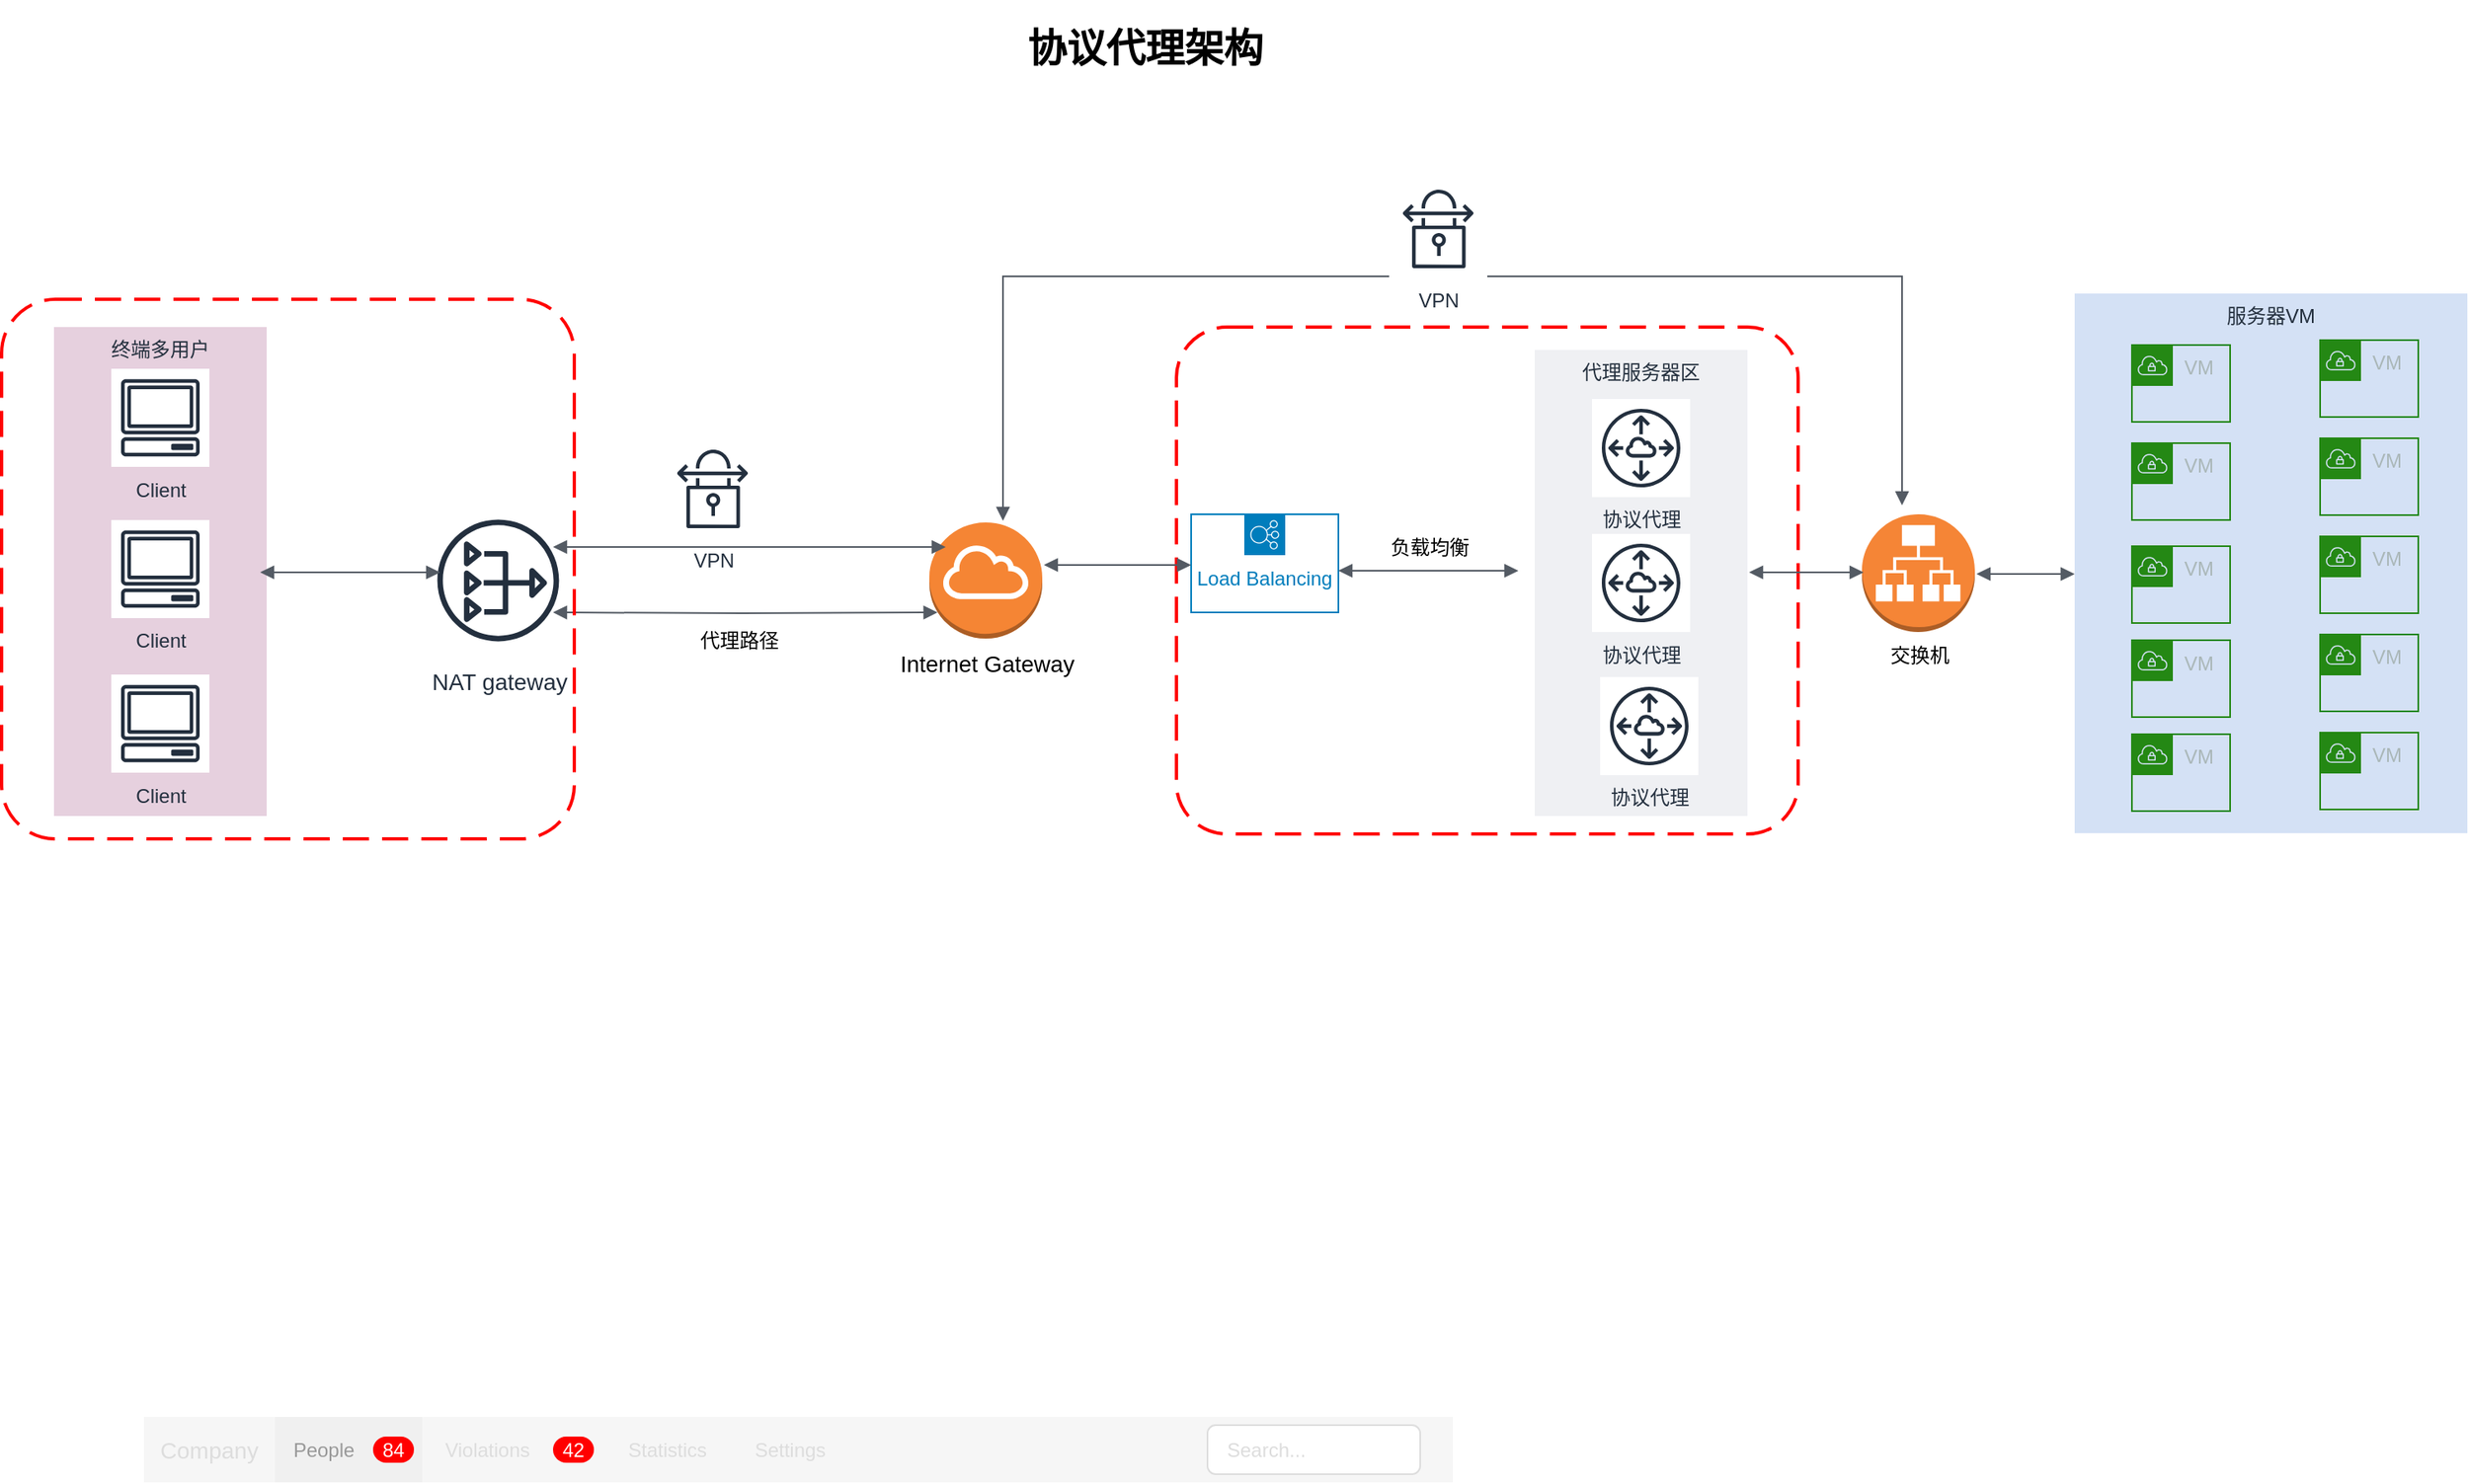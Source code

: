 <mxfile version="10.7.7" type="github"><diagram id="OQME5kvkdqZoWwh6ifVu" name="Page-1"><mxGraphModel dx="1634" dy="765" grid="0" gridSize="10" guides="1" tooltips="1" connect="1" arrows="1" fold="1" page="1" pageScale="1" pageWidth="1100" pageHeight="850" math="0" shadow="0"><root><mxCell id="0"/><mxCell id="1" parent="0"/><mxCell id="odGlcnNstbl4-0ZBr0eb-1" value="服务器VM" style="fillColor=#D4E1F5;strokeColor=none;dashed=0;verticalAlign=top;fontStyle=0;fontColor=#232F3D;" vertex="1" parent="1"><mxGeometry x="1329" y="229.5" width="240" height="330" as="geometry"/></mxCell><mxCell id="odGlcnNstbl4-0ZBr0eb-2" value="终端多用户" style="fillColor=#E6D0DE;strokeColor=none;dashed=0;verticalAlign=top;fontStyle=0;fontColor=#232F3D;" vertex="1" parent="1"><mxGeometry x="94" y="250" width="130" height="299" as="geometry"/></mxCell><mxCell id="odGlcnNstbl4-0ZBr0eb-3" value="Load Balancing" style="outlineConnect=0;gradientColor=none;html=1;whiteSpace=wrap;fontSize=12;fontStyle=0;shape=mxgraph.aws4.groupCenter;grIcon=mxgraph.aws4.group_elastic_load_balancing;grStroke=1;strokeColor=#007DBC;fillColor=none;verticalAlign=top;align=center;fontColor=#007DBC;dashed=0;spacingTop=25;" vertex="1" parent="1"><mxGeometry x="789" y="364.5" width="90" height="60" as="geometry"/></mxCell><mxCell id="odGlcnNstbl4-0ZBr0eb-5" value="" style="html=1;shadow=0;dashed=0;shape=mxgraph.bootstrap.rect;fillColor=#f6f6f6;strokeColor=none;whiteSpace=wrap;" vertex="1" parent="1"><mxGeometry x="149" y="916.5" width="800" height="40" as="geometry"/></mxCell><mxCell id="odGlcnNstbl4-0ZBr0eb-6" value="Company" style="html=1;shadow=0;dashed=0;fillColor=none;strokeColor=none;shape=mxgraph.bootstrap.rect;fontColor=#dddddd;fontSize=14;whiteSpace=wrap;" vertex="1" parent="odGlcnNstbl4-0ZBr0eb-5"><mxGeometry width="80" height="40" as="geometry"/></mxCell><mxCell id="odGlcnNstbl4-0ZBr0eb-7" value="People" style="html=1;shadow=0;dashed=0;shape=mxgraph.bootstrap.rect;fillColor=#f0f0f0;strokeColor=none;fontColor=#999999;spacingRight=30;whiteSpace=wrap;" vertex="1" parent="odGlcnNstbl4-0ZBr0eb-5"><mxGeometry x="80" width="90" height="40" as="geometry"/></mxCell><mxCell id="odGlcnNstbl4-0ZBr0eb-8" value="84" style="html=1;shadow=0;dashed=0;shape=mxgraph.bootstrap.rrect;rSize=8;fillColor=#ff0000;strokeColor=none;fontColor=#ffffff;whiteSpace=wrap;" vertex="1" parent="odGlcnNstbl4-0ZBr0eb-7"><mxGeometry x="1" y="0.5" width="25" height="16" relative="1" as="geometry"><mxPoint x="-30" y="-8" as="offset"/></mxGeometry></mxCell><mxCell id="odGlcnNstbl4-0ZBr0eb-9" value="Violations" style="html=1;shadow=0;dashed=0;fillColor=none;strokeColor=none;shape=mxgraph.bootstrap.rect;fontColor=#dddddd;spacingRight=30;whiteSpace=wrap;" vertex="1" parent="odGlcnNstbl4-0ZBr0eb-5"><mxGeometry x="170" width="110" height="40" as="geometry"/></mxCell><mxCell id="odGlcnNstbl4-0ZBr0eb-10" value="42" style="html=1;shadow=0;dashed=0;shape=mxgraph.bootstrap.rrect;rSize=8;fillColor=#ff0000;strokeColor=none;fontColor=#ffffff;whiteSpace=wrap;" vertex="1" parent="odGlcnNstbl4-0ZBr0eb-9"><mxGeometry x="1" y="0.5" width="25" height="16" relative="1" as="geometry"><mxPoint x="-30" y="-8" as="offset"/></mxGeometry></mxCell><mxCell id="odGlcnNstbl4-0ZBr0eb-11" value="Statistics" style="html=1;shadow=0;dashed=0;fillColor=none;strokeColor=none;shape=mxgraph.bootstrap.rect;fontColor=#dddddd;whiteSpace=wrap;" vertex="1" parent="odGlcnNstbl4-0ZBr0eb-5"><mxGeometry x="280" width="80" height="40" as="geometry"/></mxCell><mxCell id="odGlcnNstbl4-0ZBr0eb-12" value="Settings" style="html=1;shadow=0;dashed=0;fillColor=none;strokeColor=none;shape=mxgraph.bootstrap.rect;fontColor=#dddddd;whiteSpace=wrap;" vertex="1" parent="odGlcnNstbl4-0ZBr0eb-5"><mxGeometry x="360" width="70" height="40" as="geometry"/></mxCell><mxCell id="odGlcnNstbl4-0ZBr0eb-13" value="Search..." style="html=1;shadow=0;dashed=0;shape=mxgraph.bootstrap.rrect;rSize=5;fillColor=#ffffff;strokeColor=#dddddd;fontColor=#dddddd;align=left;spacingLeft=10;whiteSpace=wrap;" vertex="1" parent="odGlcnNstbl4-0ZBr0eb-5"><mxGeometry x="650" y="5" width="130" height="30" as="geometry"/></mxCell><mxCell id="odGlcnNstbl4-0ZBr0eb-16" value="&lt;font style=&quot;font-size: 14px&quot;&gt;Internet Gateway&lt;/font&gt;" style="outlineConnect=0;dashed=0;verticalLabelPosition=bottom;verticalAlign=top;align=center;html=1;shape=mxgraph.aws3.internet_gateway;fillColor=#F58534;gradientColor=none;" vertex="1" parent="1"><mxGeometry x="629" y="369.5" width="69" height="71" as="geometry"/></mxCell><mxCell id="odGlcnNstbl4-0ZBr0eb-17" value="Client" style="outlineConnect=0;fontColor=#232F3E;gradientColor=none;strokeColor=#232F3E;fillColor=#ffffff;dashed=0;verticalLabelPosition=bottom;verticalAlign=top;align=center;html=1;fontSize=12;fontStyle=0;aspect=fixed;shape=mxgraph.aws4.resourceIcon;resIcon=mxgraph.aws4.client;" vertex="1" parent="1"><mxGeometry x="129" y="275.5" width="60" height="60" as="geometry"/></mxCell><mxCell id="odGlcnNstbl4-0ZBr0eb-18" value="VPN&lt;br&gt;" style="outlineConnect=0;fontColor=#232F3E;gradientColor=none;strokeColor=#232F3E;fillColor=#ffffff;dashed=0;verticalLabelPosition=bottom;verticalAlign=top;align=center;html=1;fontSize=12;fontStyle=0;aspect=fixed;shape=mxgraph.aws4.resourceIcon;resIcon=mxgraph.aws4.vpn_connection;" vertex="1" parent="1"><mxGeometry x="466.5" y="319" width="60" height="60" as="geometry"/></mxCell><mxCell id="odGlcnNstbl4-0ZBr0eb-19" value="&lt;font style=&quot;font-size: 14px&quot;&gt;NAT gateway&lt;/font&gt;" style="outlineConnect=0;fontColor=#232F3E;gradientColor=none;strokeColor=#232F3E;fillColor=#ffffff;dashed=0;verticalLabelPosition=bottom;verticalAlign=top;align=center;html=1;fontSize=12;fontStyle=0;aspect=fixed;shape=mxgraph.aws4.resourceIcon;resIcon=mxgraph.aws4.nat_gateway;" vertex="1" parent="1"><mxGeometry x="319" y="358.5" width="93" height="93" as="geometry"/></mxCell><mxCell id="odGlcnNstbl4-0ZBr0eb-20" value="Client" style="outlineConnect=0;fontColor=#232F3E;gradientColor=none;strokeColor=#232F3E;fillColor=#ffffff;dashed=0;verticalLabelPosition=bottom;verticalAlign=top;align=center;html=1;fontSize=12;fontStyle=0;aspect=fixed;shape=mxgraph.aws4.resourceIcon;resIcon=mxgraph.aws4.client;" vertex="1" parent="1"><mxGeometry x="129" y="368" width="60" height="60" as="geometry"/></mxCell><mxCell id="odGlcnNstbl4-0ZBr0eb-21" value="Client" style="outlineConnect=0;fontColor=#232F3E;gradientColor=none;strokeColor=#232F3E;fillColor=#ffffff;dashed=0;verticalLabelPosition=bottom;verticalAlign=top;align=center;html=1;fontSize=12;fontStyle=0;aspect=fixed;shape=mxgraph.aws4.resourceIcon;resIcon=mxgraph.aws4.client;" vertex="1" parent="1"><mxGeometry x="129" y="462.5" width="60" height="60" as="geometry"/></mxCell><mxCell id="odGlcnNstbl4-0ZBr0eb-26" value="" style="edgeStyle=orthogonalEdgeStyle;html=1;endArrow=block;elbow=vertical;startArrow=block;startFill=1;endFill=1;strokeColor=#545B64;rounded=0;" edge="1" parent="1"><mxGeometry width="100" relative="1" as="geometry"><mxPoint x="399" y="384.5" as="sourcePoint"/><mxPoint x="639" y="384.5" as="targetPoint"/></mxGeometry></mxCell><mxCell id="odGlcnNstbl4-0ZBr0eb-28" value="" style="edgeStyle=orthogonalEdgeStyle;html=1;endArrow=block;elbow=vertical;startArrow=block;startFill=1;endFill=1;strokeColor=#545B64;rounded=0;entryX=0.072;entryY=0.775;entryDx=0;entryDy=0;entryPerimeter=0;" edge="1" parent="1" target="odGlcnNstbl4-0ZBr0eb-16"><mxGeometry width="100" relative="1" as="geometry"><mxPoint x="399" y="424.5" as="sourcePoint"/><mxPoint x="429" y="426.5" as="targetPoint"/></mxGeometry></mxCell><mxCell id="odGlcnNstbl4-0ZBr0eb-29" value="VM" style="points=[[0,0],[0.25,0],[0.5,0],[0.75,0],[1,0],[1,0.25],[1,0.5],[1,0.75],[1,1],[0.75,1],[0.5,1],[0.25,1],[0,1],[0,0.75],[0,0.5],[0,0.25]];outlineConnect=0;gradientColor=none;html=1;whiteSpace=wrap;fontSize=12;fontStyle=0;shape=mxgraph.aws4.group;grIcon=mxgraph.aws4.group_vpc;strokeColor=#248814;fillColor=none;verticalAlign=top;align=left;spacingLeft=30;fontColor=#AAB7B8;dashed=0;" vertex="1" parent="1"><mxGeometry x="1364" y="261" width="60" height="47" as="geometry"/></mxCell><mxCell id="odGlcnNstbl4-0ZBr0eb-30" value="VM" style="points=[[0,0],[0.25,0],[0.5,0],[0.75,0],[1,0],[1,0.25],[1,0.5],[1,0.75],[1,1],[0.75,1],[0.5,1],[0.25,1],[0,1],[0,0.75],[0,0.5],[0,0.25]];outlineConnect=0;gradientColor=none;html=1;whiteSpace=wrap;fontSize=12;fontStyle=0;shape=mxgraph.aws4.group;grIcon=mxgraph.aws4.group_vpc;strokeColor=#248814;fillColor=none;verticalAlign=top;align=left;spacingLeft=30;fontColor=#AAB7B8;dashed=0;" vertex="1" parent="1"><mxGeometry x="1364" y="321" width="60" height="47" as="geometry"/></mxCell><mxCell id="odGlcnNstbl4-0ZBr0eb-31" value="VM" style="points=[[0,0],[0.25,0],[0.5,0],[0.75,0],[1,0],[1,0.25],[1,0.5],[1,0.75],[1,1],[0.75,1],[0.5,1],[0.25,1],[0,1],[0,0.75],[0,0.5],[0,0.25]];outlineConnect=0;gradientColor=none;html=1;whiteSpace=wrap;fontSize=12;fontStyle=0;shape=mxgraph.aws4.group;grIcon=mxgraph.aws4.group_vpc;strokeColor=#248814;fillColor=none;verticalAlign=top;align=left;spacingLeft=30;fontColor=#AAB7B8;dashed=0;" vertex="1" parent="1"><mxGeometry x="1364" y="384" width="60" height="47" as="geometry"/></mxCell><mxCell id="odGlcnNstbl4-0ZBr0eb-32" value="VM" style="points=[[0,0],[0.25,0],[0.5,0],[0.75,0],[1,0],[1,0.25],[1,0.5],[1,0.75],[1,1],[0.75,1],[0.5,1],[0.25,1],[0,1],[0,0.75],[0,0.5],[0,0.25]];outlineConnect=0;gradientColor=none;html=1;whiteSpace=wrap;fontSize=12;fontStyle=0;shape=mxgraph.aws4.group;grIcon=mxgraph.aws4.group_vpc;strokeColor=#248814;fillColor=none;verticalAlign=top;align=left;spacingLeft=30;fontColor=#AAB7B8;dashed=0;" vertex="1" parent="1"><mxGeometry x="1364" y="441.5" width="60" height="47" as="geometry"/></mxCell><mxCell id="odGlcnNstbl4-0ZBr0eb-33" value="VM" style="points=[[0,0],[0.25,0],[0.5,0],[0.75,0],[1,0],[1,0.25],[1,0.5],[1,0.75],[1,1],[0.75,1],[0.5,1],[0.25,1],[0,1],[0,0.75],[0,0.5],[0,0.25]];outlineConnect=0;gradientColor=none;html=1;whiteSpace=wrap;fontSize=12;fontStyle=0;shape=mxgraph.aws4.group;grIcon=mxgraph.aws4.group_vpc;strokeColor=#248814;fillColor=none;verticalAlign=top;align=left;spacingLeft=30;fontColor=#AAB7B8;dashed=0;" vertex="1" parent="1"><mxGeometry x="1364" y="499" width="60" height="47" as="geometry"/></mxCell><mxCell id="odGlcnNstbl4-0ZBr0eb-34" value="代理服务器区" style="fillColor=#EFF0F3;strokeColor=none;dashed=0;verticalAlign=top;fontStyle=0;fontColor=#232F3D;" vertex="1" parent="1"><mxGeometry x="999" y="264" width="130" height="285" as="geometry"/></mxCell><mxCell id="odGlcnNstbl4-0ZBr0eb-35" value="协议代理&lt;br&gt;" style="outlineConnect=0;fontColor=#232F3E;gradientColor=none;strokeColor=#232F3E;fillColor=#ffffff;dashed=0;verticalLabelPosition=bottom;verticalAlign=top;align=center;html=1;fontSize=12;fontStyle=0;aspect=fixed;shape=mxgraph.aws4.resourceIcon;resIcon=mxgraph.aws4.peering;" vertex="1" parent="1"><mxGeometry x="1034" y="294" width="60" height="60" as="geometry"/></mxCell><mxCell id="odGlcnNstbl4-0ZBr0eb-36" value="协议代理&lt;br&gt;" style="outlineConnect=0;fontColor=#232F3E;gradientColor=none;strokeColor=#232F3E;fillColor=#ffffff;dashed=0;verticalLabelPosition=bottom;verticalAlign=top;align=center;html=1;fontSize=12;fontStyle=0;aspect=fixed;shape=mxgraph.aws4.resourceIcon;resIcon=mxgraph.aws4.peering;" vertex="1" parent="1"><mxGeometry x="1039" y="464" width="60" height="60" as="geometry"/></mxCell><mxCell id="odGlcnNstbl4-0ZBr0eb-37" value="协议代理&lt;br&gt;" style="outlineConnect=0;fontColor=#232F3E;gradientColor=none;strokeColor=#232F3E;fillColor=#ffffff;dashed=0;verticalLabelPosition=bottom;verticalAlign=top;align=center;html=1;fontSize=12;fontStyle=0;aspect=fixed;shape=mxgraph.aws4.resourceIcon;resIcon=mxgraph.aws4.peering;" vertex="1" parent="1"><mxGeometry x="1034" y="376.5" width="60" height="60" as="geometry"/></mxCell><mxCell id="odGlcnNstbl4-0ZBr0eb-38" value="交换机" style="outlineConnect=0;dashed=0;verticalLabelPosition=bottom;verticalAlign=top;align=center;html=1;shape=mxgraph.aws3.application_load_balancer;fillColor=#F58536;gradientColor=none;" vertex="1" parent="1"><mxGeometry x="1199" y="364.5" width="69" height="72" as="geometry"/></mxCell><mxCell id="odGlcnNstbl4-0ZBr0eb-39" value="VM" style="points=[[0,0],[0.25,0],[0.5,0],[0.75,0],[1,0],[1,0.25],[1,0.5],[1,0.75],[1,1],[0.75,1],[0.5,1],[0.25,1],[0,1],[0,0.75],[0,0.5],[0,0.25]];outlineConnect=0;gradientColor=none;html=1;whiteSpace=wrap;fontSize=12;fontStyle=0;shape=mxgraph.aws4.group;grIcon=mxgraph.aws4.group_vpc;strokeColor=#248814;fillColor=none;verticalAlign=top;align=left;spacingLeft=30;fontColor=#AAB7B8;dashed=0;" vertex="1" parent="1"><mxGeometry x="1479" y="258" width="60" height="47" as="geometry"/></mxCell><mxCell id="odGlcnNstbl4-0ZBr0eb-40" value="VM" style="points=[[0,0],[0.25,0],[0.5,0],[0.75,0],[1,0],[1,0.25],[1,0.5],[1,0.75],[1,1],[0.75,1],[0.5,1],[0.25,1],[0,1],[0,0.75],[0,0.5],[0,0.25]];outlineConnect=0;gradientColor=none;html=1;whiteSpace=wrap;fontSize=12;fontStyle=0;shape=mxgraph.aws4.group;grIcon=mxgraph.aws4.group_vpc;strokeColor=#248814;fillColor=none;verticalAlign=top;align=left;spacingLeft=30;fontColor=#AAB7B8;dashed=0;" vertex="1" parent="1"><mxGeometry x="1479" y="318" width="60" height="47" as="geometry"/></mxCell><mxCell id="odGlcnNstbl4-0ZBr0eb-41" value="VM" style="points=[[0,0],[0.25,0],[0.5,0],[0.75,0],[1,0],[1,0.25],[1,0.5],[1,0.75],[1,1],[0.75,1],[0.5,1],[0.25,1],[0,1],[0,0.75],[0,0.5],[0,0.25]];outlineConnect=0;gradientColor=none;html=1;whiteSpace=wrap;fontSize=12;fontStyle=0;shape=mxgraph.aws4.group;grIcon=mxgraph.aws4.group_vpc;strokeColor=#248814;fillColor=none;verticalAlign=top;align=left;spacingLeft=30;fontColor=#AAB7B8;dashed=0;" vertex="1" parent="1"><mxGeometry x="1479" y="378" width="60" height="47" as="geometry"/></mxCell><mxCell id="odGlcnNstbl4-0ZBr0eb-42" value="VM" style="points=[[0,0],[0.25,0],[0.5,0],[0.75,0],[1,0],[1,0.25],[1,0.5],[1,0.75],[1,1],[0.75,1],[0.5,1],[0.25,1],[0,1],[0,0.75],[0,0.5],[0,0.25]];outlineConnect=0;gradientColor=none;html=1;whiteSpace=wrap;fontSize=12;fontStyle=0;shape=mxgraph.aws4.group;grIcon=mxgraph.aws4.group_vpc;strokeColor=#248814;fillColor=none;verticalAlign=top;align=left;spacingLeft=30;fontColor=#AAB7B8;dashed=0;" vertex="1" parent="1"><mxGeometry x="1479" y="438" width="60" height="47" as="geometry"/></mxCell><mxCell id="odGlcnNstbl4-0ZBr0eb-43" value="VM" style="points=[[0,0],[0.25,0],[0.5,0],[0.75,0],[1,0],[1,0.25],[1,0.5],[1,0.75],[1,1],[0.75,1],[0.5,1],[0.25,1],[0,1],[0,0.75],[0,0.5],[0,0.25]];outlineConnect=0;gradientColor=none;html=1;whiteSpace=wrap;fontSize=12;fontStyle=0;shape=mxgraph.aws4.group;grIcon=mxgraph.aws4.group_vpc;strokeColor=#248814;fillColor=none;verticalAlign=top;align=left;spacingLeft=30;fontColor=#AAB7B8;dashed=0;" vertex="1" parent="1"><mxGeometry x="1479" y="498" width="60" height="47" as="geometry"/></mxCell><mxCell id="odGlcnNstbl4-0ZBr0eb-46" value="" style="edgeStyle=orthogonalEdgeStyle;html=1;endArrow=block;elbow=vertical;startArrow=block;startFill=1;endFill=1;strokeColor=#545B64;rounded=0;" edge="1" parent="1"><mxGeometry width="100" relative="1" as="geometry"><mxPoint x="1269" y="401" as="sourcePoint"/><mxPoint x="1329" y="401" as="targetPoint"/></mxGeometry></mxCell><mxCell id="odGlcnNstbl4-0ZBr0eb-50" value="" style="edgeStyle=orthogonalEdgeStyle;html=1;endArrow=block;elbow=vertical;startArrow=block;startFill=1;endFill=1;strokeColor=#545B64;rounded=0;" edge="1" parent="1"><mxGeometry width="100" relative="1" as="geometry"><mxPoint x="879" y="399" as="sourcePoint"/><mxPoint x="989" y="399" as="targetPoint"/></mxGeometry></mxCell><mxCell id="odGlcnNstbl4-0ZBr0eb-53" value="代理路径" style="text;html=1;strokeColor=none;fillColor=none;align=center;verticalAlign=middle;whiteSpace=wrap;rounded=0;" vertex="1" parent="1"><mxGeometry x="477" y="431.5" width="72" height="20" as="geometry"/></mxCell><mxCell id="odGlcnNstbl4-0ZBr0eb-54" value="" style="rounded=1;arcSize=10;dashed=1;strokeColor=#ff0000;fillColor=none;gradientColor=none;dashPattern=8 4;strokeWidth=2;" vertex="1" parent="1"><mxGeometry x="780" y="250" width="380" height="310" as="geometry"/></mxCell><mxCell id="odGlcnNstbl4-0ZBr0eb-56" value="负载均衡" style="text;html=1;strokeColor=none;fillColor=none;align=center;verticalAlign=middle;whiteSpace=wrap;rounded=0;" vertex="1" parent="1"><mxGeometry x="910" y="374.5" width="50" height="20" as="geometry"/></mxCell><mxCell id="odGlcnNstbl4-0ZBr0eb-58" value="&lt;h1&gt;协议代理架构&lt;/h1&gt;&lt;p&gt;&lt;br&gt;&lt;/p&gt;" style="text;html=1;strokeColor=none;fillColor=none;spacing=5;spacingTop=-20;whiteSpace=wrap;overflow=hidden;rounded=0;" vertex="1" parent="1"><mxGeometry x="683.5" y="60" width="231" height="60" as="geometry"/></mxCell><mxCell id="odGlcnNstbl4-0ZBr0eb-61" value="" style="rounded=1;arcSize=10;dashed=1;strokeColor=#ff0000;fillColor=none;gradientColor=none;dashPattern=8 4;strokeWidth=2;" vertex="1" parent="1"><mxGeometry x="62" y="233" width="350" height="330" as="geometry"/></mxCell><mxCell id="odGlcnNstbl4-0ZBr0eb-70" value="" style="edgeStyle=orthogonalEdgeStyle;html=1;endArrow=block;elbow=vertical;startArrow=block;startFill=1;endFill=1;strokeColor=#545B64;rounded=0;" edge="1" parent="1"><mxGeometry width="100" relative="1" as="geometry"><mxPoint x="220" y="400" as="sourcePoint"/><mxPoint x="330" y="400" as="targetPoint"/></mxGeometry></mxCell><mxCell id="odGlcnNstbl4-0ZBr0eb-71" value="" style="edgeStyle=orthogonalEdgeStyle;html=1;endArrow=block;elbow=vertical;startArrow=block;startFill=1;endFill=1;strokeColor=#545B64;rounded=0;" edge="1" parent="1"><mxGeometry width="100" relative="1" as="geometry"><mxPoint x="1130" y="400" as="sourcePoint"/><mxPoint x="1200" y="400" as="targetPoint"/><Array as="points"><mxPoint x="1160" y="400"/><mxPoint x="1160" y="400"/></Array></mxGeometry></mxCell><mxCell id="odGlcnNstbl4-0ZBr0eb-72" value="" style="edgeStyle=orthogonalEdgeStyle;html=1;endArrow=block;elbow=vertical;startArrow=block;startFill=1;endFill=1;strokeColor=#545B64;rounded=0;" edge="1" parent="1"><mxGeometry width="100" relative="1" as="geometry"><mxPoint x="699" y="395.5" as="sourcePoint"/><mxPoint x="789" y="395.5" as="targetPoint"/></mxGeometry></mxCell><mxCell id="odGlcnNstbl4-0ZBr0eb-74" value="" style="edgeStyle=orthogonalEdgeStyle;html=1;endArrow=block;elbow=vertical;startArrow=block;startFill=1;endFill=1;strokeColor=#545B64;rounded=0;" edge="1" parent="1"><mxGeometry width="100" relative="1" as="geometry"><mxPoint x="674" y="368.5" as="sourcePoint"/><mxPoint x="1223.5" y="359" as="targetPoint"/><Array as="points"><mxPoint x="674" y="219"/><mxPoint x="1224" y="219"/></Array></mxGeometry></mxCell><mxCell id="odGlcnNstbl4-0ZBr0eb-75" value="VPN&lt;br&gt;" style="outlineConnect=0;fontColor=#232F3E;gradientColor=none;strokeColor=#232F3E;fillColor=#ffffff;dashed=0;verticalLabelPosition=bottom;verticalAlign=top;align=center;html=1;fontSize=12;fontStyle=0;aspect=fixed;shape=mxgraph.aws4.resourceIcon;resIcon=mxgraph.aws4.vpn_connection;" vertex="1" parent="1"><mxGeometry x="910" y="160" width="60" height="60" as="geometry"/></mxCell></root></mxGraphModel></diagram></mxfile>
